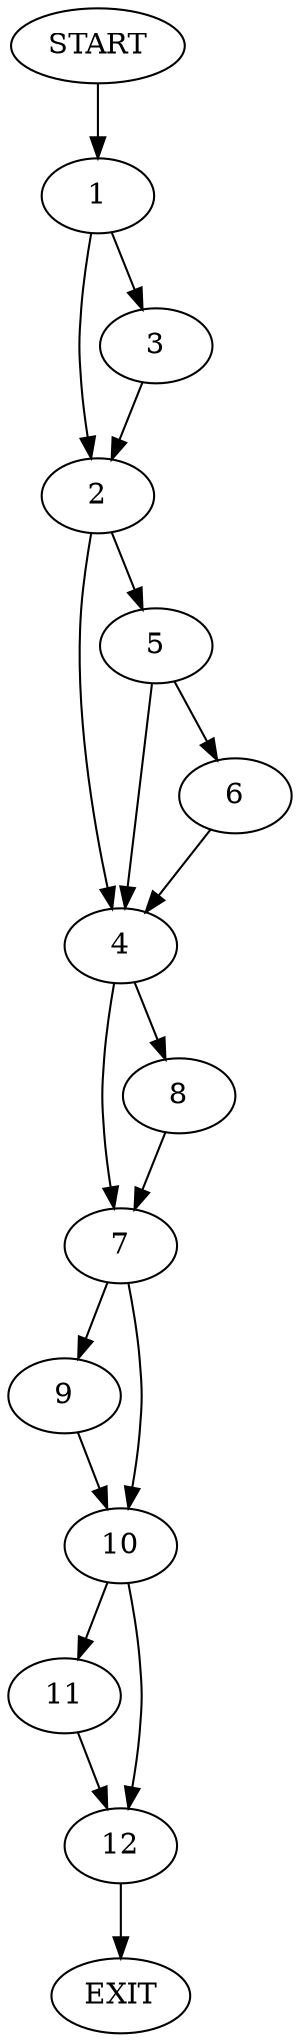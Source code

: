 digraph {
0 [label="START"]
13 [label="EXIT"]
0 -> 1
1 -> 2
1 -> 3
2 -> 4
2 -> 5
3 -> 2
5 -> 4
5 -> 6
4 -> 7
4 -> 8
6 -> 4
8 -> 7
7 -> 9
7 -> 10
10 -> 11
10 -> 12
9 -> 10
12 -> 13
11 -> 12
}
